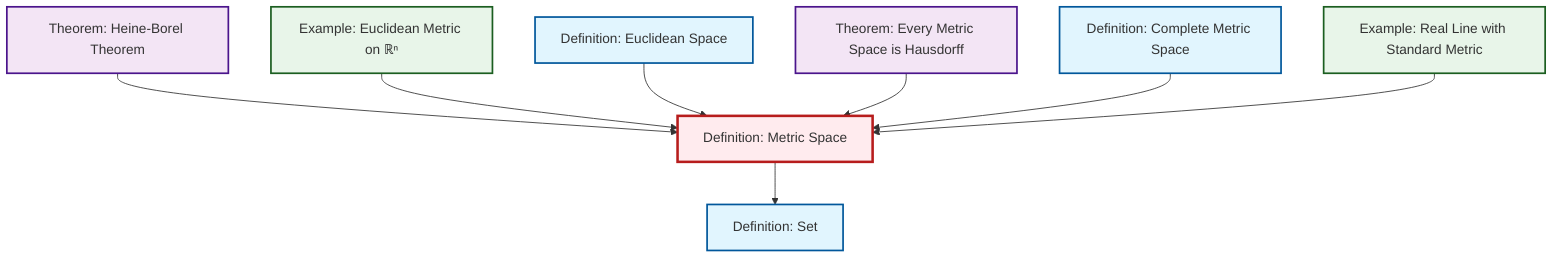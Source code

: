 graph TD
    classDef definition fill:#e1f5fe,stroke:#01579b,stroke-width:2px
    classDef theorem fill:#f3e5f5,stroke:#4a148c,stroke-width:2px
    classDef axiom fill:#fff3e0,stroke:#e65100,stroke-width:2px
    classDef example fill:#e8f5e9,stroke:#1b5e20,stroke-width:2px
    classDef current fill:#ffebee,stroke:#b71c1c,stroke-width:3px
    def-euclidean-space["Definition: Euclidean Space"]:::definition
    ex-euclidean-metric["Example: Euclidean Metric on ℝⁿ"]:::example
    thm-metric-hausdorff["Theorem: Every Metric Space is Hausdorff"]:::theorem
    def-complete-metric-space["Definition: Complete Metric Space"]:::definition
    ex-real-line-metric["Example: Real Line with Standard Metric"]:::example
    thm-heine-borel["Theorem: Heine-Borel Theorem"]:::theorem
    def-metric-space["Definition: Metric Space"]:::definition
    def-set["Definition: Set"]:::definition
    def-metric-space --> def-set
    thm-heine-borel --> def-metric-space
    ex-euclidean-metric --> def-metric-space
    def-euclidean-space --> def-metric-space
    thm-metric-hausdorff --> def-metric-space
    def-complete-metric-space --> def-metric-space
    ex-real-line-metric --> def-metric-space
    class def-metric-space current